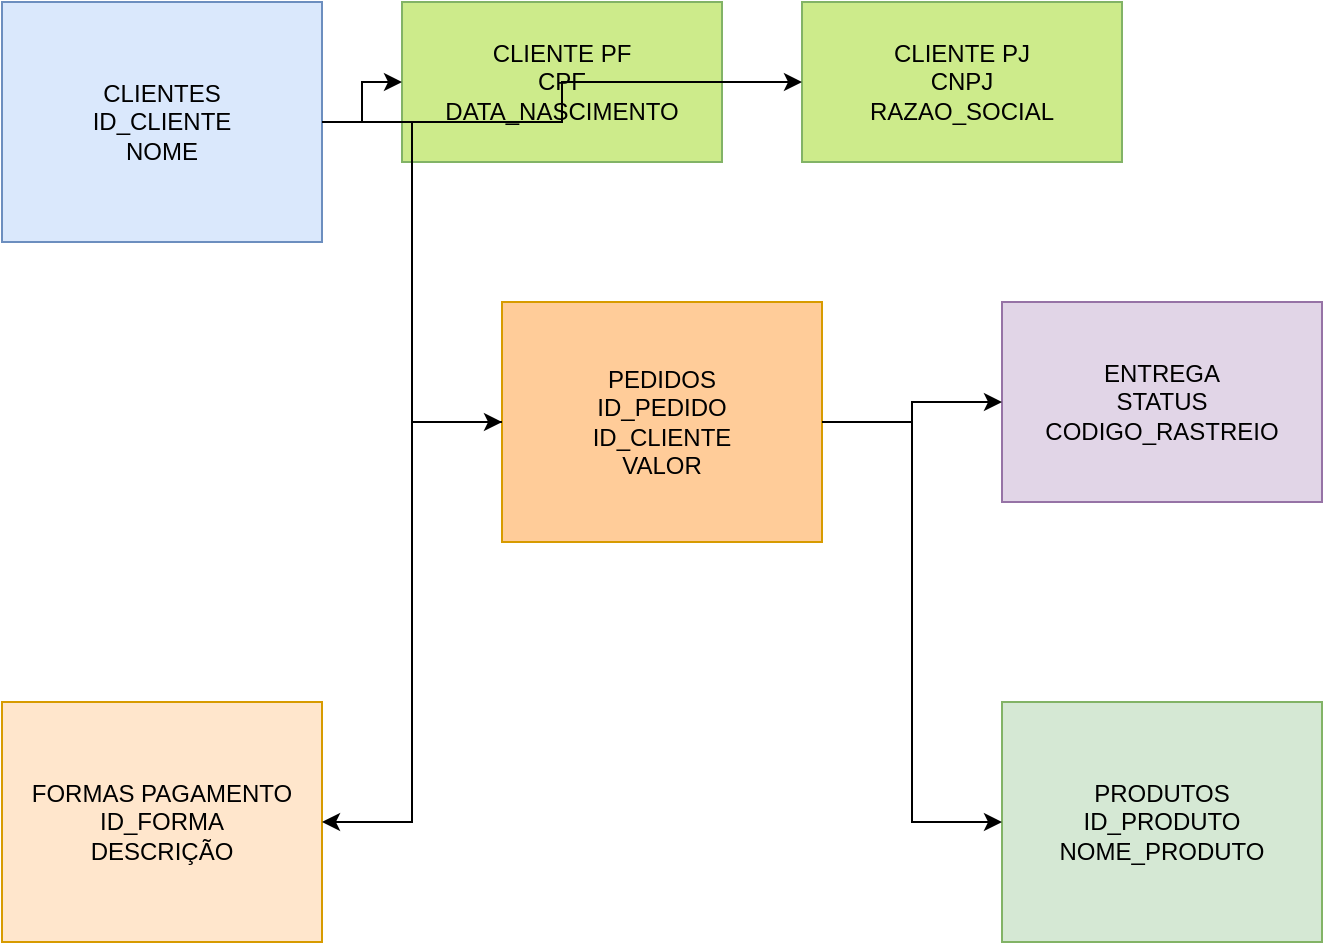 <mxfile version="25.0.3">
  <diagram id="C5RBs43oDa-KdzZeNtuy" name="Page-1">
    <mxGraphModel dx="878" dy="434" grid="1" gridSize="10" guides="1" tooltips="1" connect="1" arrows="1" fold="1" page="1" pageScale="1" pageWidth="827" pageHeight="1169" math="0" shadow="0">
      <root>
        <mxCell id="WIyWlLk6GJQsqaUBKTNV-0" />
        <mxCell id="WIyWlLk6GJQsqaUBKTNV-1" parent="WIyWlLk6GJQsqaUBKTNV-0" />
        <mxCell id="0Xtb-bX71uuHagESJAE9-0" value="CLIENTES&#xa;ID_CLIENTE&#xa;NOME" style="shape=rectangle;whiteSpace=wrap;fillColor=#DAE8FC;strokeColor=#6C8EBF;fontSize=12" vertex="1" parent="WIyWlLk6GJQsqaUBKTNV-1">
          <mxGeometry x="50" y="50" width="160" height="120" as="geometry" />
        </mxCell>
        <mxCell id="0Xtb-bX71uuHagESJAE9-1" value="CLIENTE PF&#xa;CPF&#xa;DATA_NASCIMENTO" style="shape=rectangle;whiteSpace=wrap;fillColor=#CDEB8B;strokeColor=#82B366;fontSize=12" vertex="1" parent="WIyWlLk6GJQsqaUBKTNV-1">
          <mxGeometry x="250" y="50" width="160" height="80" as="geometry" />
        </mxCell>
        <mxCell id="0Xtb-bX71uuHagESJAE9-2" value="CLIENTE PJ&#xa;CNPJ&#xa;RAZAO_SOCIAL" style="shape=rectangle;whiteSpace=wrap;fillColor=#CDEB8B;strokeColor=#82B366;fontSize=12" vertex="1" parent="WIyWlLk6GJQsqaUBKTNV-1">
          <mxGeometry x="450" y="50" width="160" height="80" as="geometry" />
        </mxCell>
        <mxCell id="0Xtb-bX71uuHagESJAE9-3" value="PEDIDOS&#xa;ID_PEDIDO&#xa;ID_CLIENTE&#xa;VALOR" style="shape=rectangle;whiteSpace=wrap;fillColor=#FFCC99;strokeColor=#D79B00;fontSize=12" vertex="1" parent="WIyWlLk6GJQsqaUBKTNV-1">
          <mxGeometry x="300" y="200" width="160" height="120" as="geometry" />
        </mxCell>
        <mxCell id="0Xtb-bX71uuHagESJAE9-4" value="FORMAS PAGAMENTO&#xa;ID_FORMA&#xa;DESCRIÇÃO" style="shape=rectangle;whiteSpace=wrap;fillColor=#FFE6CC;strokeColor=#D79B00;fontSize=12" vertex="1" parent="WIyWlLk6GJQsqaUBKTNV-1">
          <mxGeometry x="50" y="400" width="160" height="120" as="geometry" />
        </mxCell>
        <mxCell id="0Xtb-bX71uuHagESJAE9-5" value="ENTREGA&#xa;STATUS&#xa;CODIGO_RASTREIO" style="shape=rectangle;whiteSpace=wrap;fillColor=#E1D5E7;strokeColor=#9673A6;fontSize=12" vertex="1" parent="WIyWlLk6GJQsqaUBKTNV-1">
          <mxGeometry x="550" y="200" width="160" height="100" as="geometry" />
        </mxCell>
        <mxCell id="0Xtb-bX71uuHagESJAE9-6" value="PRODUTOS&#xa;ID_PRODUTO&#xa;NOME_PRODUTO" style="shape=rectangle;whiteSpace=wrap;fillColor=#D5E8D4;strokeColor=#82B366;fontSize=12" vertex="1" parent="WIyWlLk6GJQsqaUBKTNV-1">
          <mxGeometry x="550" y="400" width="160" height="120" as="geometry" />
        </mxCell>
        <mxCell id="0Xtb-bX71uuHagESJAE9-7" style="edgeStyle=elbowEdgeStyle;elbow=horizontal;orthogonalLoop=1;rounded=0;jettySize=auto;html=1;" edge="1" parent="WIyWlLk6GJQsqaUBKTNV-1" source="0Xtb-bX71uuHagESJAE9-0" target="0Xtb-bX71uuHagESJAE9-3">
          <mxGeometry relative="1" as="geometry" />
        </mxCell>
        <mxCell id="0Xtb-bX71uuHagESJAE9-8" style="edgeStyle=elbowEdgeStyle;elbow=horizontal;orthogonalLoop=1;rounded=0;jettySize=auto;html=1;" edge="1" parent="WIyWlLk6GJQsqaUBKTNV-1" source="0Xtb-bX71uuHagESJAE9-3" target="0Xtb-bX71uuHagESJAE9-4">
          <mxGeometry relative="1" as="geometry" />
        </mxCell>
        <mxCell id="0Xtb-bX71uuHagESJAE9-9" style="edgeStyle=elbowEdgeStyle;elbow=horizontal;orthogonalLoop=1;rounded=0;jettySize=auto;html=1;" edge="1" parent="WIyWlLk6GJQsqaUBKTNV-1" source="0Xtb-bX71uuHagESJAE9-3" target="0Xtb-bX71uuHagESJAE9-5">
          <mxGeometry relative="1" as="geometry" />
        </mxCell>
        <mxCell id="0Xtb-bX71uuHagESJAE9-10" style="edgeStyle=elbowEdgeStyle;elbow=horizontal;orthogonalLoop=1;rounded=0;jettySize=auto;html=1;" edge="1" parent="WIyWlLk6GJQsqaUBKTNV-1" source="0Xtb-bX71uuHagESJAE9-3" target="0Xtb-bX71uuHagESJAE9-6">
          <mxGeometry relative="1" as="geometry" />
        </mxCell>
        <mxCell id="0Xtb-bX71uuHagESJAE9-11" style="edgeStyle=elbowEdgeStyle;elbow=horizontal;orthogonalLoop=1;rounded=0;jettySize=auto;html=1;" edge="1" parent="WIyWlLk6GJQsqaUBKTNV-1" source="0Xtb-bX71uuHagESJAE9-0" target="0Xtb-bX71uuHagESJAE9-1">
          <mxGeometry relative="1" as="geometry" />
        </mxCell>
        <mxCell id="0Xtb-bX71uuHagESJAE9-12" style="edgeStyle=elbowEdgeStyle;elbow=horizontal;orthogonalLoop=1;rounded=0;jettySize=auto;html=1;" edge="1" parent="WIyWlLk6GJQsqaUBKTNV-1" source="0Xtb-bX71uuHagESJAE9-0" target="0Xtb-bX71uuHagESJAE9-2">
          <mxGeometry relative="1" as="geometry" />
        </mxCell>
      </root>
    </mxGraphModel>
  </diagram>
</mxfile>
